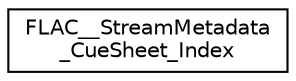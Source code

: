 digraph "Graphical Class Hierarchy"
{
 // LATEX_PDF_SIZE
  edge [fontname="Helvetica",fontsize="10",labelfontname="Helvetica",labelfontsize="10"];
  node [fontname="Helvetica",fontsize="10",shape=record];
  rankdir="LR";
  Node0 [label="FLAC__StreamMetadata\l_CueSheet_Index",height=0.2,width=0.4,color="black", fillcolor="white", style="filled",URL="$d9/db5/structFLAC____StreamMetadata__CueSheet__Index.html",tooltip=" "];
}
